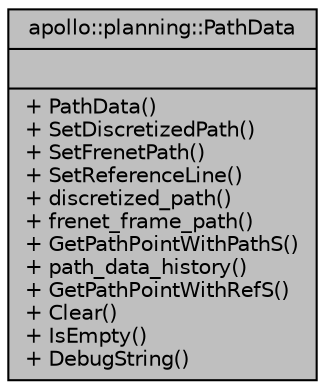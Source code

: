 digraph "apollo::planning::PathData"
{
  edge [fontname="Helvetica",fontsize="10",labelfontname="Helvetica",labelfontsize="10"];
  node [fontname="Helvetica",fontsize="10",shape=record];
  Node1 [label="{apollo::planning::PathData\n||+ PathData()\l+ SetDiscretizedPath()\l+ SetFrenetPath()\l+ SetReferenceLine()\l+ discretized_path()\l+ frenet_frame_path()\l+ GetPathPointWithPathS()\l+ path_data_history()\l+ GetPathPointWithRefS()\l+ Clear()\l+ IsEmpty()\l+ DebugString()\l}",height=0.2,width=0.4,color="black", fillcolor="grey75", style="filled" fontcolor="black"];
}
